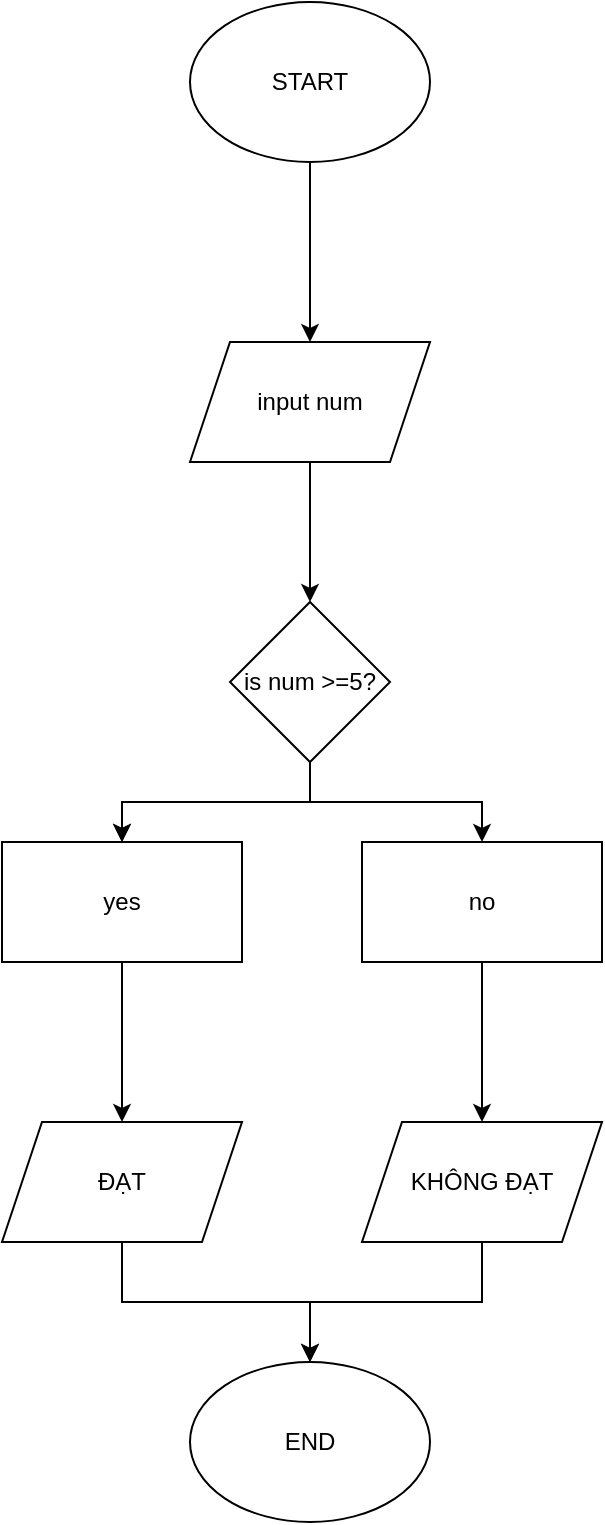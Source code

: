 <mxfile version="25.0.3">
  <diagram id="C5RBs43oDa-KdzZeNtuy" name="Page-1">
    <mxGraphModel dx="1042" dy="1734" grid="1" gridSize="10" guides="1" tooltips="1" connect="1" arrows="1" fold="1" page="1" pageScale="1" pageWidth="827" pageHeight="1169" math="0" shadow="0">
      <root>
        <mxCell id="WIyWlLk6GJQsqaUBKTNV-0" />
        <mxCell id="WIyWlLk6GJQsqaUBKTNV-1" parent="WIyWlLk6GJQsqaUBKTNV-0" />
        <mxCell id="c1LAtdK7PtH2g0Vv_y1h-2" value="" style="edgeStyle=orthogonalEdgeStyle;rounded=0;orthogonalLoop=1;jettySize=auto;html=1;" edge="1" parent="WIyWlLk6GJQsqaUBKTNV-1" source="c1LAtdK7PtH2g0Vv_y1h-0" target="c1LAtdK7PtH2g0Vv_y1h-1">
          <mxGeometry relative="1" as="geometry" />
        </mxCell>
        <mxCell id="c1LAtdK7PtH2g0Vv_y1h-0" value="START" style="ellipse;whiteSpace=wrap;html=1;" vertex="1" parent="WIyWlLk6GJQsqaUBKTNV-1">
          <mxGeometry x="354" y="-1120" width="120" height="80" as="geometry" />
        </mxCell>
        <mxCell id="c1LAtdK7PtH2g0Vv_y1h-4" value="" style="edgeStyle=orthogonalEdgeStyle;rounded=0;orthogonalLoop=1;jettySize=auto;html=1;" edge="1" parent="WIyWlLk6GJQsqaUBKTNV-1" source="c1LAtdK7PtH2g0Vv_y1h-1" target="c1LAtdK7PtH2g0Vv_y1h-3">
          <mxGeometry relative="1" as="geometry" />
        </mxCell>
        <mxCell id="c1LAtdK7PtH2g0Vv_y1h-1" value="input num" style="shape=parallelogram;perimeter=parallelogramPerimeter;whiteSpace=wrap;html=1;fixedSize=1;" vertex="1" parent="WIyWlLk6GJQsqaUBKTNV-1">
          <mxGeometry x="354" y="-950" width="120" height="60" as="geometry" />
        </mxCell>
        <mxCell id="c1LAtdK7PtH2g0Vv_y1h-6" value="" style="edgeStyle=orthogonalEdgeStyle;rounded=0;orthogonalLoop=1;jettySize=auto;html=1;" edge="1" parent="WIyWlLk6GJQsqaUBKTNV-1" source="c1LAtdK7PtH2g0Vv_y1h-3" target="c1LAtdK7PtH2g0Vv_y1h-5">
          <mxGeometry relative="1" as="geometry" />
        </mxCell>
        <mxCell id="c1LAtdK7PtH2g0Vv_y1h-7" value="" style="edgeStyle=orthogonalEdgeStyle;rounded=0;orthogonalLoop=1;jettySize=auto;html=1;" edge="1" parent="WIyWlLk6GJQsqaUBKTNV-1" source="c1LAtdK7PtH2g0Vv_y1h-3" target="c1LAtdK7PtH2g0Vv_y1h-5">
          <mxGeometry relative="1" as="geometry" />
        </mxCell>
        <mxCell id="c1LAtdK7PtH2g0Vv_y1h-9" style="edgeStyle=orthogonalEdgeStyle;rounded=0;orthogonalLoop=1;jettySize=auto;html=1;entryX=0.5;entryY=0;entryDx=0;entryDy=0;" edge="1" parent="WIyWlLk6GJQsqaUBKTNV-1" source="c1LAtdK7PtH2g0Vv_y1h-3" target="c1LAtdK7PtH2g0Vv_y1h-8">
          <mxGeometry relative="1" as="geometry" />
        </mxCell>
        <mxCell id="c1LAtdK7PtH2g0Vv_y1h-3" value="is num &amp;gt;=5?" style="rhombus;whiteSpace=wrap;html=1;" vertex="1" parent="WIyWlLk6GJQsqaUBKTNV-1">
          <mxGeometry x="374" y="-820" width="80" height="80" as="geometry" />
        </mxCell>
        <mxCell id="c1LAtdK7PtH2g0Vv_y1h-11" value="" style="edgeStyle=orthogonalEdgeStyle;rounded=0;orthogonalLoop=1;jettySize=auto;html=1;" edge="1" parent="WIyWlLk6GJQsqaUBKTNV-1" source="c1LAtdK7PtH2g0Vv_y1h-5" target="c1LAtdK7PtH2g0Vv_y1h-10">
          <mxGeometry relative="1" as="geometry" />
        </mxCell>
        <mxCell id="c1LAtdK7PtH2g0Vv_y1h-5" value="yes" style="whiteSpace=wrap;html=1;" vertex="1" parent="WIyWlLk6GJQsqaUBKTNV-1">
          <mxGeometry x="260" y="-700" width="120" height="60" as="geometry" />
        </mxCell>
        <mxCell id="c1LAtdK7PtH2g0Vv_y1h-13" value="" style="edgeStyle=orthogonalEdgeStyle;rounded=0;orthogonalLoop=1;jettySize=auto;html=1;" edge="1" parent="WIyWlLk6GJQsqaUBKTNV-1" source="c1LAtdK7PtH2g0Vv_y1h-8" target="c1LAtdK7PtH2g0Vv_y1h-12">
          <mxGeometry relative="1" as="geometry" />
        </mxCell>
        <mxCell id="c1LAtdK7PtH2g0Vv_y1h-8" value="no" style="rounded=0;whiteSpace=wrap;html=1;" vertex="1" parent="WIyWlLk6GJQsqaUBKTNV-1">
          <mxGeometry x="440" y="-700" width="120" height="60" as="geometry" />
        </mxCell>
        <mxCell id="c1LAtdK7PtH2g0Vv_y1h-15" style="edgeStyle=orthogonalEdgeStyle;rounded=0;orthogonalLoop=1;jettySize=auto;html=1;" edge="1" parent="WIyWlLk6GJQsqaUBKTNV-1" source="c1LAtdK7PtH2g0Vv_y1h-10" target="c1LAtdK7PtH2g0Vv_y1h-14">
          <mxGeometry relative="1" as="geometry" />
        </mxCell>
        <mxCell id="c1LAtdK7PtH2g0Vv_y1h-10" value="ĐẠT" style="shape=parallelogram;perimeter=parallelogramPerimeter;whiteSpace=wrap;html=1;fixedSize=1;" vertex="1" parent="WIyWlLk6GJQsqaUBKTNV-1">
          <mxGeometry x="260" y="-560" width="120" height="60" as="geometry" />
        </mxCell>
        <mxCell id="c1LAtdK7PtH2g0Vv_y1h-16" style="edgeStyle=orthogonalEdgeStyle;rounded=0;orthogonalLoop=1;jettySize=auto;html=1;entryX=0.5;entryY=0;entryDx=0;entryDy=0;" edge="1" parent="WIyWlLk6GJQsqaUBKTNV-1" source="c1LAtdK7PtH2g0Vv_y1h-12" target="c1LAtdK7PtH2g0Vv_y1h-14">
          <mxGeometry relative="1" as="geometry" />
        </mxCell>
        <mxCell id="c1LAtdK7PtH2g0Vv_y1h-12" value="KHÔNG ĐẠT" style="shape=parallelogram;perimeter=parallelogramPerimeter;whiteSpace=wrap;html=1;fixedSize=1;rounded=0;" vertex="1" parent="WIyWlLk6GJQsqaUBKTNV-1">
          <mxGeometry x="440" y="-560" width="120" height="60" as="geometry" />
        </mxCell>
        <mxCell id="c1LAtdK7PtH2g0Vv_y1h-14" value="END" style="ellipse;whiteSpace=wrap;html=1;" vertex="1" parent="WIyWlLk6GJQsqaUBKTNV-1">
          <mxGeometry x="354" y="-440" width="120" height="80" as="geometry" />
        </mxCell>
      </root>
    </mxGraphModel>
  </diagram>
</mxfile>
